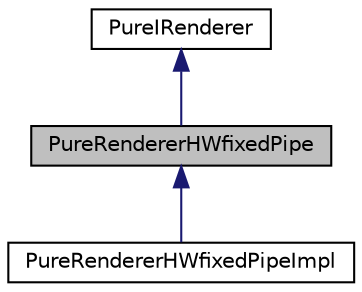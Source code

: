digraph "PureRendererHWfixedPipe"
{
 // LATEX_PDF_SIZE
  edge [fontname="Helvetica",fontsize="10",labelfontname="Helvetica",labelfontsize="10"];
  node [fontname="Helvetica",fontsize="10",shape=record];
  Node1 [label="PureRendererHWfixedPipe",height=0.2,width=0.4,color="black", fillcolor="grey75", style="filled", fontcolor="black",tooltip="Incremental fixed-function hardware renderer path."];
  Node2 -> Node1 [dir="back",color="midnightblue",fontsize="10",style="solid",fontname="Helvetica"];
  Node2 [label="PureIRenderer",height=0.2,width=0.4,color="black", fillcolor="white", style="filled",URL="$class_pure_i_renderer.html",tooltip="Renderer interface."];
  Node1 -> Node3 [dir="back",color="midnightblue",fontsize="10",style="solid",fontname="Helvetica"];
  Node3 [label="PureRendererHWfixedPipeImpl",height=0.2,width=0.4,color="black", fillcolor="white", style="filled",URL="$class_pure_renderer_h_wfixed_pipe_impl.html",tooltip=" "];
}
